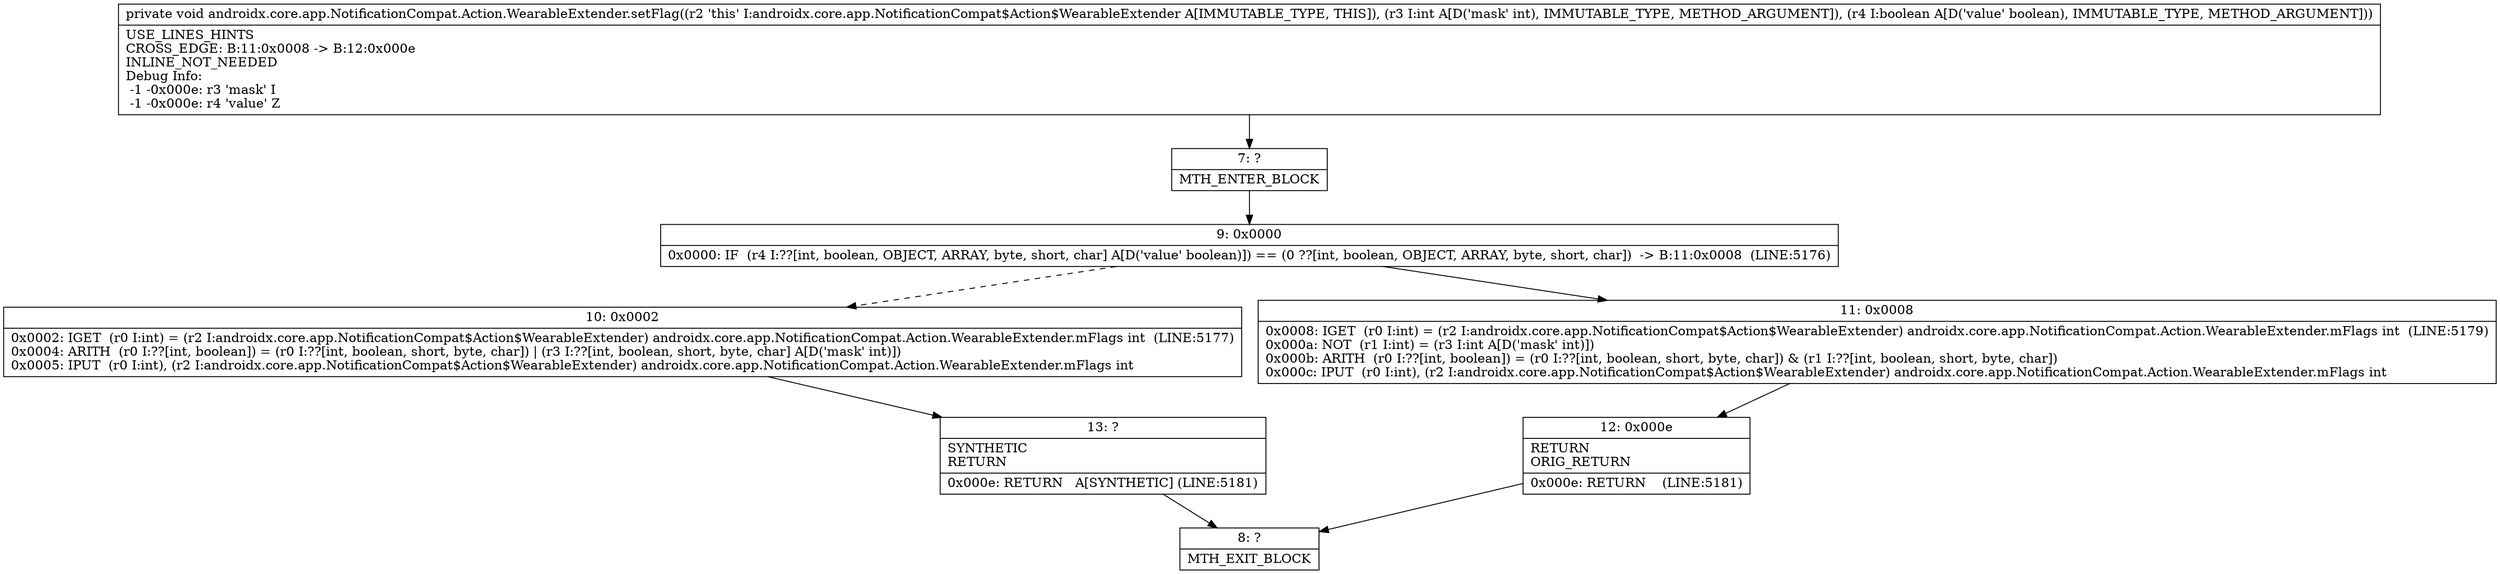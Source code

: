 digraph "CFG forandroidx.core.app.NotificationCompat.Action.WearableExtender.setFlag(IZ)V" {
Node_7 [shape=record,label="{7\:\ ?|MTH_ENTER_BLOCK\l}"];
Node_9 [shape=record,label="{9\:\ 0x0000|0x0000: IF  (r4 I:??[int, boolean, OBJECT, ARRAY, byte, short, char] A[D('value' boolean)]) == (0 ??[int, boolean, OBJECT, ARRAY, byte, short, char])  \-\> B:11:0x0008  (LINE:5176)\l}"];
Node_10 [shape=record,label="{10\:\ 0x0002|0x0002: IGET  (r0 I:int) = (r2 I:androidx.core.app.NotificationCompat$Action$WearableExtender) androidx.core.app.NotificationCompat.Action.WearableExtender.mFlags int  (LINE:5177)\l0x0004: ARITH  (r0 I:??[int, boolean]) = (r0 I:??[int, boolean, short, byte, char]) \| (r3 I:??[int, boolean, short, byte, char] A[D('mask' int)]) \l0x0005: IPUT  (r0 I:int), (r2 I:androidx.core.app.NotificationCompat$Action$WearableExtender) androidx.core.app.NotificationCompat.Action.WearableExtender.mFlags int \l}"];
Node_13 [shape=record,label="{13\:\ ?|SYNTHETIC\lRETURN\l|0x000e: RETURN   A[SYNTHETIC] (LINE:5181)\l}"];
Node_8 [shape=record,label="{8\:\ ?|MTH_EXIT_BLOCK\l}"];
Node_11 [shape=record,label="{11\:\ 0x0008|0x0008: IGET  (r0 I:int) = (r2 I:androidx.core.app.NotificationCompat$Action$WearableExtender) androidx.core.app.NotificationCompat.Action.WearableExtender.mFlags int  (LINE:5179)\l0x000a: NOT  (r1 I:int) = (r3 I:int A[D('mask' int)]) \l0x000b: ARITH  (r0 I:??[int, boolean]) = (r0 I:??[int, boolean, short, byte, char]) & (r1 I:??[int, boolean, short, byte, char]) \l0x000c: IPUT  (r0 I:int), (r2 I:androidx.core.app.NotificationCompat$Action$WearableExtender) androidx.core.app.NotificationCompat.Action.WearableExtender.mFlags int \l}"];
Node_12 [shape=record,label="{12\:\ 0x000e|RETURN\lORIG_RETURN\l|0x000e: RETURN    (LINE:5181)\l}"];
MethodNode[shape=record,label="{private void androidx.core.app.NotificationCompat.Action.WearableExtender.setFlag((r2 'this' I:androidx.core.app.NotificationCompat$Action$WearableExtender A[IMMUTABLE_TYPE, THIS]), (r3 I:int A[D('mask' int), IMMUTABLE_TYPE, METHOD_ARGUMENT]), (r4 I:boolean A[D('value' boolean), IMMUTABLE_TYPE, METHOD_ARGUMENT]))  | USE_LINES_HINTS\lCROSS_EDGE: B:11:0x0008 \-\> B:12:0x000e\lINLINE_NOT_NEEDED\lDebug Info:\l  \-1 \-0x000e: r3 'mask' I\l  \-1 \-0x000e: r4 'value' Z\l}"];
MethodNode -> Node_7;Node_7 -> Node_9;
Node_9 -> Node_10[style=dashed];
Node_9 -> Node_11;
Node_10 -> Node_13;
Node_13 -> Node_8;
Node_11 -> Node_12;
Node_12 -> Node_8;
}

